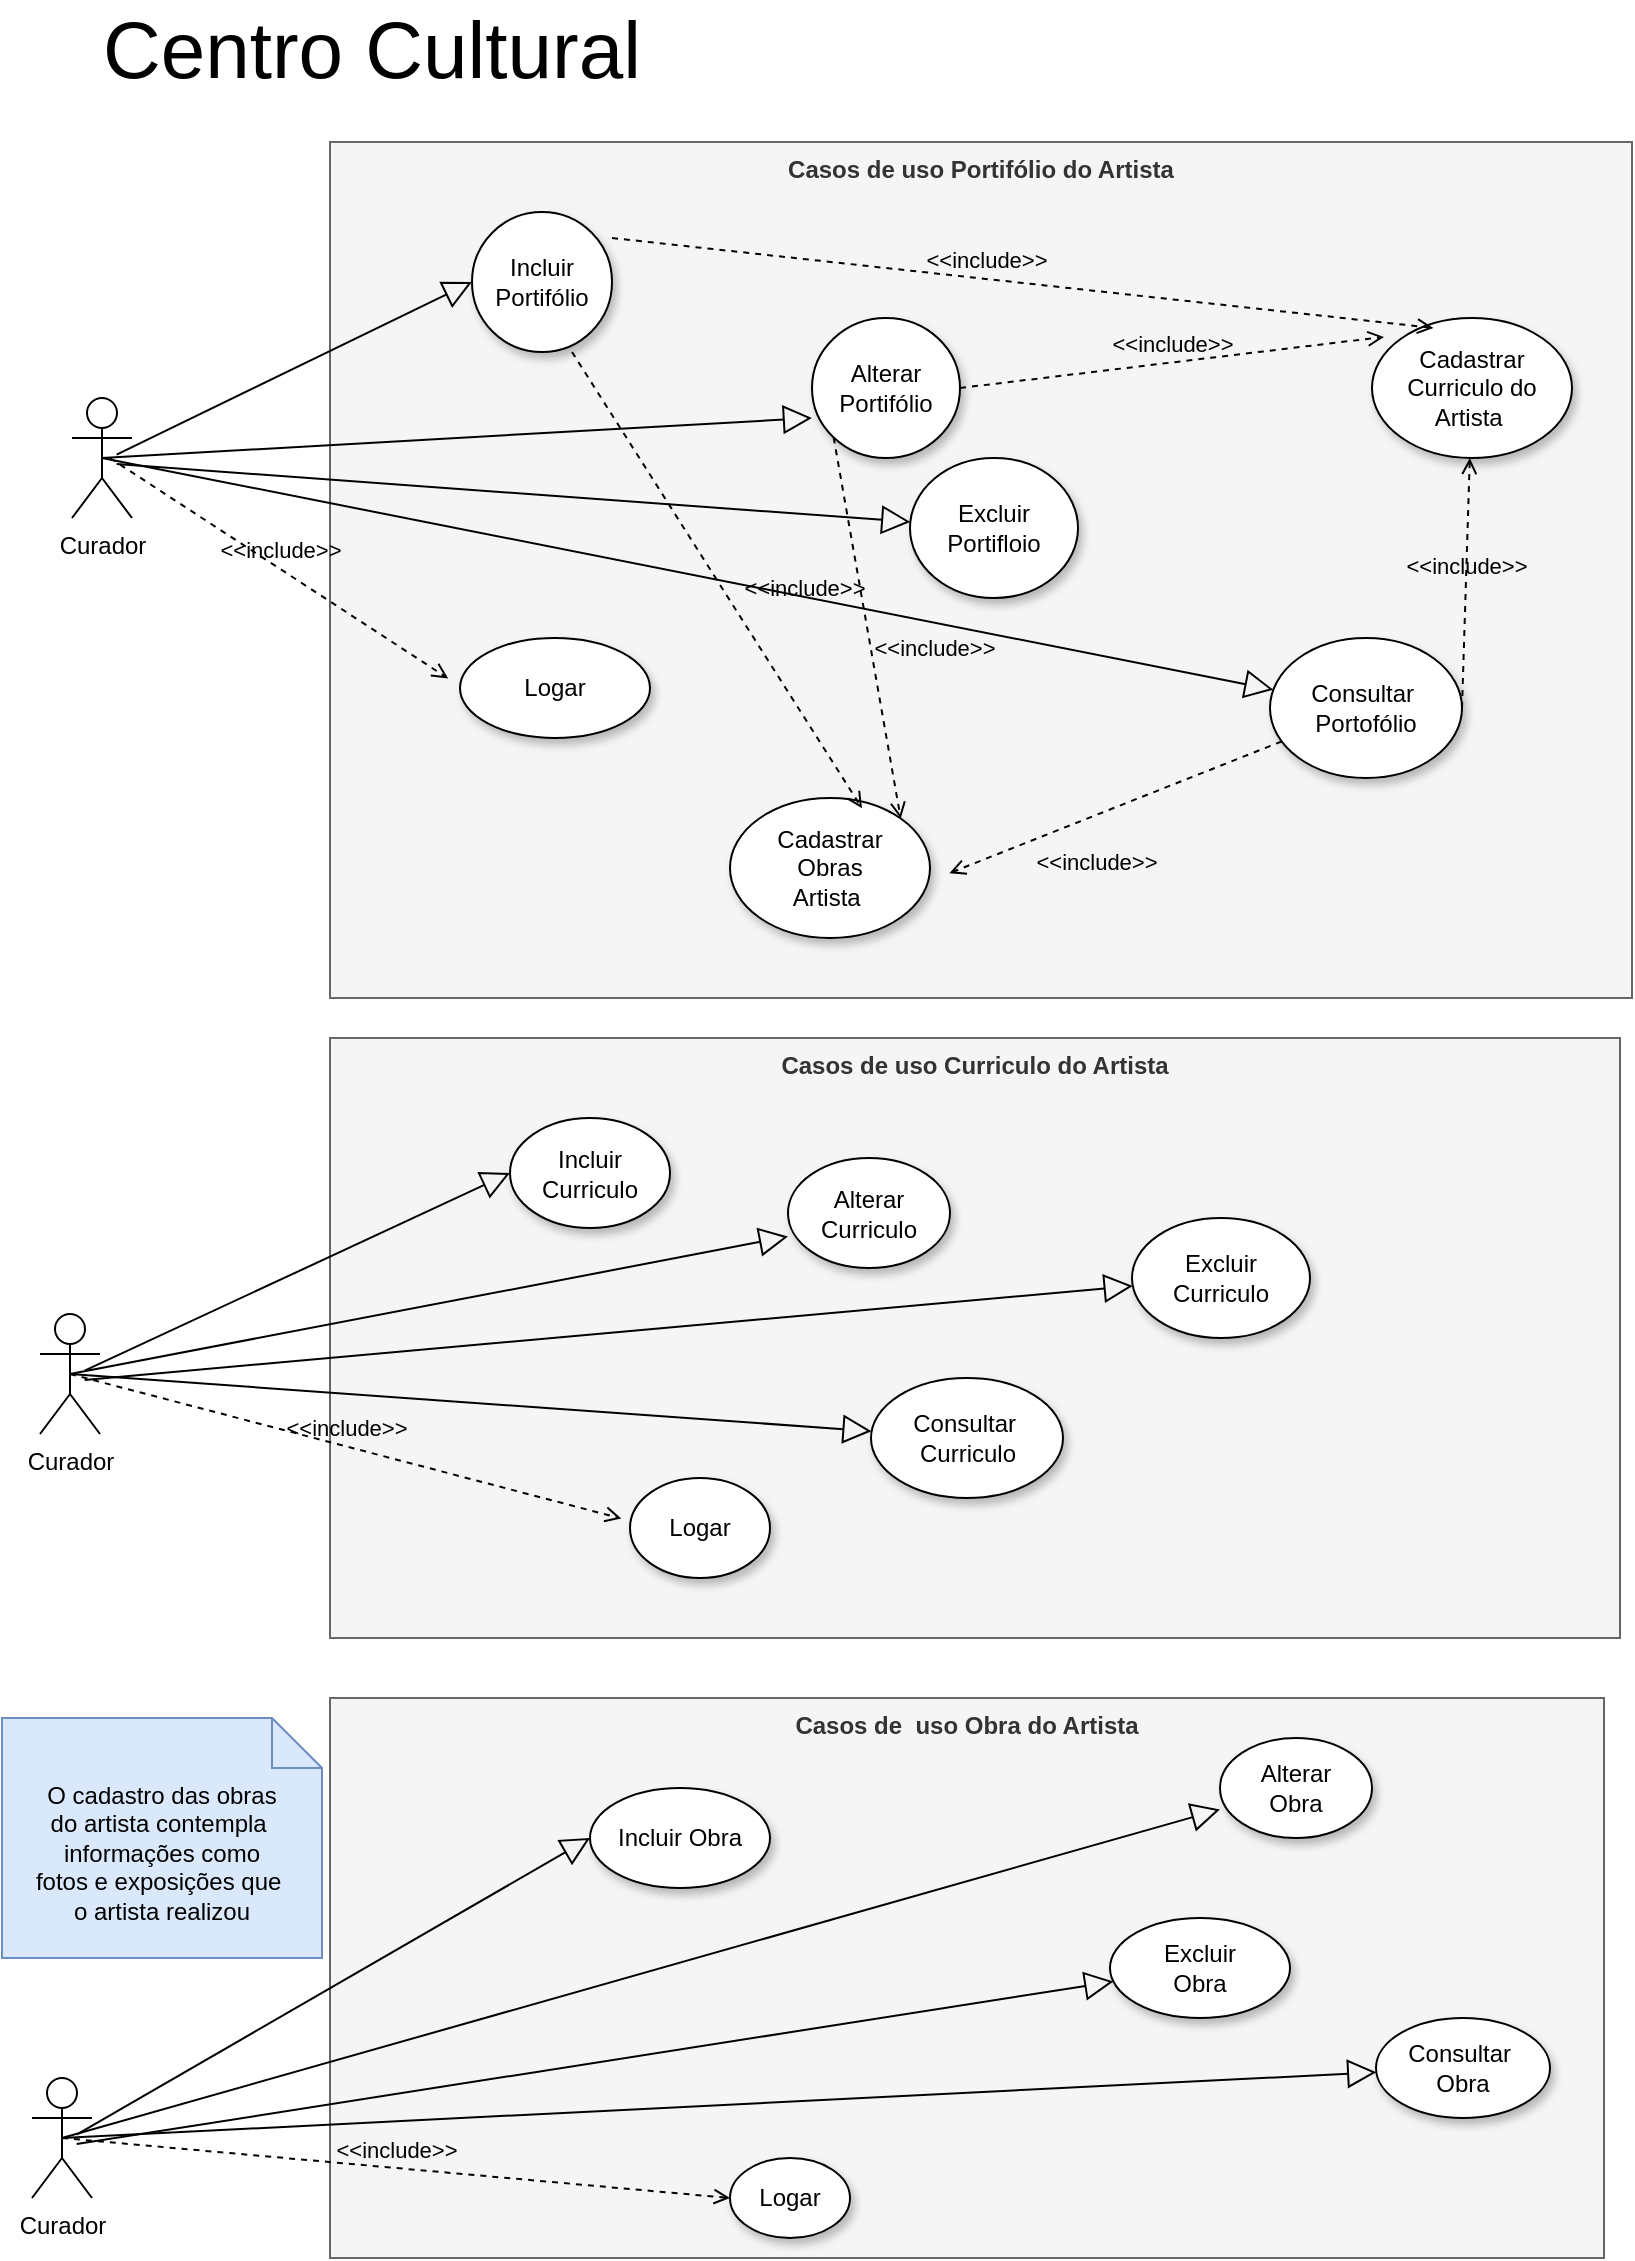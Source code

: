 <mxfile version="21.1.2" type="github">
  <diagram name="Página-1" id="rkHG6nmuOjkpt8-TUzvK">
    <mxGraphModel dx="2713" dy="636" grid="1" gridSize="10" guides="1" tooltips="1" connect="1" arrows="1" fold="1" page="1" pageScale="1" pageWidth="827" pageHeight="1169" math="0" shadow="0">
      <root>
        <mxCell id="0" />
        <mxCell id="1" parent="0" />
        <mxCell id="XnEvQe8ai3ZGjiJY6H-x-5" value="Casos de uso Portifólio do Artista" style="shape=rect;html=1;verticalAlign=top;fontStyle=1;whiteSpace=wrap;align=center;fillColor=#f5f5f5;strokeColor=#666666;fontColor=#333333;" parent="1" vertex="1">
          <mxGeometry x="-1490" y="92" width="651" height="428" as="geometry" />
        </mxCell>
        <mxCell id="XnEvQe8ai3ZGjiJY6H-x-2" value="Incluir Portifólio" style="ellipse;whiteSpace=wrap;html=1;shadow=1;" parent="1" vertex="1">
          <mxGeometry x="-1419" y="127" width="70" height="70" as="geometry" />
        </mxCell>
        <mxCell id="XnEvQe8ai3ZGjiJY6H-x-3" value="Curador" style="shape=umlActor;html=1;verticalLabelPosition=bottom;verticalAlign=top;align=center;" parent="1" vertex="1">
          <mxGeometry x="-1619" y="220" width="30" height="60" as="geometry" />
        </mxCell>
        <mxCell id="XnEvQe8ai3ZGjiJY6H-x-4" value="" style="edgeStyle=none;html=1;endArrow=block;endFill=0;endSize=12;verticalAlign=bottom;rounded=0;entryX=0;entryY=0.5;entryDx=0;entryDy=0;exitX=0.744;exitY=0.472;exitDx=0;exitDy=0;exitPerimeter=0;" parent="1" source="XnEvQe8ai3ZGjiJY6H-x-3" target="XnEvQe8ai3ZGjiJY6H-x-2" edge="1">
          <mxGeometry width="160" relative="1" as="geometry">
            <mxPoint x="-1549" y="227" as="sourcePoint" />
            <mxPoint x="-1389" y="227" as="targetPoint" />
          </mxGeometry>
        </mxCell>
        <mxCell id="XnEvQe8ai3ZGjiJY6H-x-7" value="Alterar Portifólio" style="ellipse;whiteSpace=wrap;html=1;shadow=1;" parent="1" vertex="1">
          <mxGeometry x="-1249" y="180" width="74" height="70" as="geometry" />
        </mxCell>
        <mxCell id="XnEvQe8ai3ZGjiJY6H-x-8" value="Excluir Portifloio" style="ellipse;whiteSpace=wrap;html=1;shadow=1;" parent="1" vertex="1">
          <mxGeometry x="-1200" y="250" width="84" height="70" as="geometry" />
        </mxCell>
        <mxCell id="XnEvQe8ai3ZGjiJY6H-x-13" value="" style="edgeStyle=none;html=1;endArrow=block;endFill=0;endSize=12;verticalAlign=bottom;rounded=0;entryX=0;entryY=0.714;entryDx=0;entryDy=0;entryPerimeter=0;exitX=0.5;exitY=0.5;exitDx=0;exitDy=0;exitPerimeter=0;" parent="1" source="XnEvQe8ai3ZGjiJY6H-x-3" target="XnEvQe8ai3ZGjiJY6H-x-7" edge="1">
          <mxGeometry width="160" relative="1" as="geometry">
            <mxPoint x="-1539" y="306.5" as="sourcePoint" />
            <mxPoint x="-1379" y="306.5" as="targetPoint" />
          </mxGeometry>
        </mxCell>
        <mxCell id="XnEvQe8ai3ZGjiJY6H-x-14" value="" style="edgeStyle=none;html=1;endArrow=block;endFill=0;endSize=12;verticalAlign=bottom;rounded=0;exitX=0.744;exitY=0.55;exitDx=0;exitDy=0;exitPerimeter=0;" parent="1" source="XnEvQe8ai3ZGjiJY6H-x-3" target="XnEvQe8ai3ZGjiJY6H-x-8" edge="1">
          <mxGeometry width="160" relative="1" as="geometry">
            <mxPoint x="-1529" y="376.5" as="sourcePoint" />
            <mxPoint x="-1309" y="337" as="targetPoint" />
          </mxGeometry>
        </mxCell>
        <mxCell id="XnEvQe8ai3ZGjiJY6H-x-19" value="Consultar&amp;nbsp;&lt;br&gt;Portofólio" style="ellipse;whiteSpace=wrap;html=1;shadow=1;" parent="1" vertex="1">
          <mxGeometry x="-1020" y="340" width="96" height="70" as="geometry" />
        </mxCell>
        <mxCell id="XnEvQe8ai3ZGjiJY6H-x-20" value="" style="edgeStyle=none;html=1;endArrow=block;endFill=0;endSize=12;verticalAlign=bottom;rounded=0;exitX=0.5;exitY=0.5;exitDx=0;exitDy=0;exitPerimeter=0;" parent="1" source="XnEvQe8ai3ZGjiJY6H-x-3" target="XnEvQe8ai3ZGjiJY6H-x-19" edge="1">
          <mxGeometry width="160" relative="1" as="geometry">
            <mxPoint x="-1589" y="317" as="sourcePoint" />
            <mxPoint x="-1269" y="332" as="targetPoint" />
          </mxGeometry>
        </mxCell>
        <mxCell id="nVL4J-MFMbPPPKdqbXxZ-2" value="&lt;font style=&quot;font-size: 40px;&quot;&gt;Centro Cultural&lt;/font&gt;" style="text;html=1;strokeColor=none;fillColor=none;align=center;verticalAlign=middle;whiteSpace=wrap;rounded=0;" parent="1" vertex="1">
          <mxGeometry x="-1609" y="30" width="280" height="30" as="geometry" />
        </mxCell>
        <mxCell id="ASfWBYzMuZ3_pJoTGtA6-3" value="Casos de uso Curriculo do Artista" style="shape=rect;html=1;verticalAlign=top;fontStyle=1;whiteSpace=wrap;align=center;fillColor=#f5f5f5;fontColor=#333333;strokeColor=#666666;" parent="1" vertex="1">
          <mxGeometry x="-1490" y="540" width="645" height="300" as="geometry" />
        </mxCell>
        <mxCell id="ASfWBYzMuZ3_pJoTGtA6-4" value="Incluir Curriculo" style="ellipse;whiteSpace=wrap;html=1;shadow=1;" parent="1" vertex="1">
          <mxGeometry x="-1400" y="580" width="80" height="55" as="geometry" />
        </mxCell>
        <mxCell id="ASfWBYzMuZ3_pJoTGtA6-5" value="Curador" style="shape=umlActor;html=1;verticalLabelPosition=bottom;verticalAlign=top;align=center;" parent="1" vertex="1">
          <mxGeometry x="-1635" y="678" width="30" height="60" as="geometry" />
        </mxCell>
        <mxCell id="ASfWBYzMuZ3_pJoTGtA6-6" value="" style="edgeStyle=none;html=1;endArrow=block;endFill=0;endSize=12;verticalAlign=bottom;rounded=0;entryX=0;entryY=0.5;entryDx=0;entryDy=0;exitX=0.744;exitY=0.472;exitDx=0;exitDy=0;exitPerimeter=0;" parent="1" source="ASfWBYzMuZ3_pJoTGtA6-5" target="ASfWBYzMuZ3_pJoTGtA6-4" edge="1">
          <mxGeometry width="160" relative="1" as="geometry">
            <mxPoint x="-1565" y="685" as="sourcePoint" />
            <mxPoint x="-1405" y="685" as="targetPoint" />
          </mxGeometry>
        </mxCell>
        <mxCell id="ASfWBYzMuZ3_pJoTGtA6-7" value="Alterar Curriculo" style="ellipse;whiteSpace=wrap;html=1;shadow=1;" parent="1" vertex="1">
          <mxGeometry x="-1261" y="600" width="81" height="55" as="geometry" />
        </mxCell>
        <mxCell id="ASfWBYzMuZ3_pJoTGtA6-8" value="Excluir Curriculo" style="ellipse;whiteSpace=wrap;html=1;shadow=1;" parent="1" vertex="1">
          <mxGeometry x="-1089" y="630" width="89" height="60" as="geometry" />
        </mxCell>
        <mxCell id="ASfWBYzMuZ3_pJoTGtA6-9" value="" style="edgeStyle=none;html=1;endArrow=block;endFill=0;endSize=12;verticalAlign=bottom;rounded=0;entryX=0;entryY=0.714;entryDx=0;entryDy=0;entryPerimeter=0;exitX=0.5;exitY=0.5;exitDx=0;exitDy=0;exitPerimeter=0;" parent="1" source="ASfWBYzMuZ3_pJoTGtA6-5" target="ASfWBYzMuZ3_pJoTGtA6-7" edge="1">
          <mxGeometry width="160" relative="1" as="geometry">
            <mxPoint x="-1555" y="764.5" as="sourcePoint" />
            <mxPoint x="-1395" y="764.5" as="targetPoint" />
          </mxGeometry>
        </mxCell>
        <mxCell id="ASfWBYzMuZ3_pJoTGtA6-10" value="" style="edgeStyle=none;html=1;endArrow=block;endFill=0;endSize=12;verticalAlign=bottom;rounded=0;exitX=0.744;exitY=0.55;exitDx=0;exitDy=0;exitPerimeter=0;" parent="1" source="ASfWBYzMuZ3_pJoTGtA6-5" target="ASfWBYzMuZ3_pJoTGtA6-8" edge="1">
          <mxGeometry width="160" relative="1" as="geometry">
            <mxPoint x="-1545" y="834.5" as="sourcePoint" />
            <mxPoint x="-1325" y="795" as="targetPoint" />
          </mxGeometry>
        </mxCell>
        <mxCell id="ASfWBYzMuZ3_pJoTGtA6-11" value="Consultar&amp;nbsp;&lt;br&gt;Curriculo" style="ellipse;whiteSpace=wrap;html=1;shadow=1;" parent="1" vertex="1">
          <mxGeometry x="-1219.5" y="710" width="96" height="60" as="geometry" />
        </mxCell>
        <mxCell id="ASfWBYzMuZ3_pJoTGtA6-12" value="" style="edgeStyle=none;html=1;endArrow=block;endFill=0;endSize=12;verticalAlign=bottom;rounded=0;exitX=0.5;exitY=0.5;exitDx=0;exitDy=0;exitPerimeter=0;" parent="1" source="ASfWBYzMuZ3_pJoTGtA6-5" target="ASfWBYzMuZ3_pJoTGtA6-11" edge="1">
          <mxGeometry width="160" relative="1" as="geometry">
            <mxPoint x="-1605" y="775" as="sourcePoint" />
            <mxPoint x="-1285" y="790" as="targetPoint" />
          </mxGeometry>
        </mxCell>
        <mxCell id="ASfWBYzMuZ3_pJoTGtA6-13" value="Cadastrar Curriculo do Artista&amp;nbsp;" style="ellipse;whiteSpace=wrap;html=1;shadow=1;" parent="1" vertex="1">
          <mxGeometry x="-969" y="180" width="100" height="70" as="geometry" />
        </mxCell>
        <mxCell id="ASfWBYzMuZ3_pJoTGtA6-15" value="&amp;lt;&amp;lt;include&amp;gt;&amp;gt;" style="edgeStyle=none;html=1;endArrow=open;verticalAlign=bottom;dashed=1;labelBackgroundColor=none;rounded=0;exitX=1;exitY=0.5;exitDx=0;exitDy=0;" parent="1" source="XnEvQe8ai3ZGjiJY6H-x-19" target="ASfWBYzMuZ3_pJoTGtA6-13" edge="1">
          <mxGeometry width="160" relative="1" as="geometry">
            <mxPoint x="-1279" y="350" as="sourcePoint" />
            <mxPoint x="-1119" y="350" as="targetPoint" />
          </mxGeometry>
        </mxCell>
        <mxCell id="ASfWBYzMuZ3_pJoTGtA6-16" value="&amp;lt;&amp;lt;include&amp;gt;&amp;gt;" style="edgeStyle=none;html=1;endArrow=open;verticalAlign=bottom;dashed=1;labelBackgroundColor=none;rounded=0;entryX=0.307;entryY=0.071;entryDx=0;entryDy=0;entryPerimeter=0;" parent="1" target="ASfWBYzMuZ3_pJoTGtA6-13" edge="1">
          <mxGeometry x="-0.087" y="1" width="160" relative="1" as="geometry">
            <mxPoint x="-1349" y="140" as="sourcePoint" />
            <mxPoint x="-1109" y="200" as="targetPoint" />
            <mxPoint as="offset" />
          </mxGeometry>
        </mxCell>
        <mxCell id="ASfWBYzMuZ3_pJoTGtA6-17" value="&amp;lt;&amp;lt;include&amp;gt;&amp;gt;" style="edgeStyle=none;html=1;endArrow=open;verticalAlign=bottom;dashed=1;labelBackgroundColor=none;rounded=0;entryX=0.06;entryY=0.135;entryDx=0;entryDy=0;entryPerimeter=0;exitX=1;exitY=0.5;exitDx=0;exitDy=0;" parent="1" source="XnEvQe8ai3ZGjiJY6H-x-7" target="ASfWBYzMuZ3_pJoTGtA6-13" edge="1">
          <mxGeometry width="160" relative="1" as="geometry">
            <mxPoint x="-1249" y="190" as="sourcePoint" />
            <mxPoint x="-1089" y="190" as="targetPoint" />
          </mxGeometry>
        </mxCell>
        <mxCell id="ASfWBYzMuZ3_pJoTGtA6-18" value="Casos de&amp;nbsp; uso Obra do Artista" style="shape=rect;html=1;verticalAlign=top;fontStyle=1;whiteSpace=wrap;align=center;fillColor=#f5f5f5;fontColor=#333333;strokeColor=#666666;" parent="1" vertex="1">
          <mxGeometry x="-1490" y="870" width="637" height="280" as="geometry" />
        </mxCell>
        <mxCell id="ASfWBYzMuZ3_pJoTGtA6-19" value="Incluir Obra" style="ellipse;whiteSpace=wrap;html=1;shadow=1;" parent="1" vertex="1">
          <mxGeometry x="-1360" y="915" width="90" height="50" as="geometry" />
        </mxCell>
        <mxCell id="ASfWBYzMuZ3_pJoTGtA6-20" value="Curador" style="shape=umlActor;html=1;verticalLabelPosition=bottom;verticalAlign=top;align=center;" parent="1" vertex="1">
          <mxGeometry x="-1639" y="1060" width="30" height="60" as="geometry" />
        </mxCell>
        <mxCell id="ASfWBYzMuZ3_pJoTGtA6-21" value="" style="edgeStyle=none;html=1;endArrow=block;endFill=0;endSize=12;verticalAlign=bottom;rounded=0;entryX=0;entryY=0.5;entryDx=0;entryDy=0;exitX=0.744;exitY=0.472;exitDx=0;exitDy=0;exitPerimeter=0;" parent="1" source="ASfWBYzMuZ3_pJoTGtA6-20" target="ASfWBYzMuZ3_pJoTGtA6-19" edge="1">
          <mxGeometry width="160" relative="1" as="geometry">
            <mxPoint x="-1559" y="975" as="sourcePoint" />
            <mxPoint x="-1399" y="975" as="targetPoint" />
          </mxGeometry>
        </mxCell>
        <mxCell id="ASfWBYzMuZ3_pJoTGtA6-22" value="Alterar&lt;br&gt;Obra" style="ellipse;whiteSpace=wrap;html=1;shadow=1;" parent="1" vertex="1">
          <mxGeometry x="-1045" y="890" width="76" height="50" as="geometry" />
        </mxCell>
        <mxCell id="ASfWBYzMuZ3_pJoTGtA6-23" value="Excluir &lt;br&gt;Obra" style="ellipse;whiteSpace=wrap;html=1;shadow=1;" parent="1" vertex="1">
          <mxGeometry x="-1100" y="980" width="90" height="50" as="geometry" />
        </mxCell>
        <mxCell id="ASfWBYzMuZ3_pJoTGtA6-24" value="" style="edgeStyle=none;html=1;endArrow=block;endFill=0;endSize=12;verticalAlign=bottom;rounded=0;entryX=0;entryY=0.714;entryDx=0;entryDy=0;entryPerimeter=0;exitX=0.5;exitY=0.5;exitDx=0;exitDy=0;exitPerimeter=0;" parent="1" source="ASfWBYzMuZ3_pJoTGtA6-20" target="ASfWBYzMuZ3_pJoTGtA6-22" edge="1">
          <mxGeometry width="160" relative="1" as="geometry">
            <mxPoint x="-1549" y="1054.5" as="sourcePoint" />
            <mxPoint x="-1389" y="1054.5" as="targetPoint" />
          </mxGeometry>
        </mxCell>
        <mxCell id="ASfWBYzMuZ3_pJoTGtA6-25" value="" style="edgeStyle=none;html=1;endArrow=block;endFill=0;endSize=12;verticalAlign=bottom;rounded=0;exitX=0.744;exitY=0.55;exitDx=0;exitDy=0;exitPerimeter=0;" parent="1" source="ASfWBYzMuZ3_pJoTGtA6-20" target="ASfWBYzMuZ3_pJoTGtA6-23" edge="1">
          <mxGeometry width="160" relative="1" as="geometry">
            <mxPoint x="-1539" y="1124.5" as="sourcePoint" />
            <mxPoint x="-1319" y="1085" as="targetPoint" />
          </mxGeometry>
        </mxCell>
        <mxCell id="ASfWBYzMuZ3_pJoTGtA6-26" value="Consultar&amp;nbsp;&lt;br&gt;Obra" style="ellipse;whiteSpace=wrap;html=1;shadow=1;" parent="1" vertex="1">
          <mxGeometry x="-967" y="1030" width="87" height="50" as="geometry" />
        </mxCell>
        <mxCell id="ASfWBYzMuZ3_pJoTGtA6-27" value="" style="edgeStyle=none;html=1;endArrow=block;endFill=0;endSize=12;verticalAlign=bottom;rounded=0;exitX=0.5;exitY=0.5;exitDx=0;exitDy=0;exitPerimeter=0;" parent="1" source="ASfWBYzMuZ3_pJoTGtA6-20" target="ASfWBYzMuZ3_pJoTGtA6-26" edge="1">
          <mxGeometry width="160" relative="1" as="geometry">
            <mxPoint x="-1599" y="1065" as="sourcePoint" />
            <mxPoint x="-1279" y="1080" as="targetPoint" />
          </mxGeometry>
        </mxCell>
        <mxCell id="ASfWBYzMuZ3_pJoTGtA6-31" value="O cadastro das obras&lt;br&gt;do artista contempla&amp;nbsp;&lt;br&gt;informações como&lt;br&gt;fotos e exposições que&amp;nbsp;&lt;br&gt;o artista realizou" style="shape=note2;boundedLbl=1;whiteSpace=wrap;html=1;size=25;verticalAlign=top;align=center;fillColor=#dae8fc;strokeColor=#6c8ebf;" parent="1" vertex="1">
          <mxGeometry x="-1654" y="880" width="160" height="120" as="geometry" />
        </mxCell>
        <mxCell id="ASfWBYzMuZ3_pJoTGtA6-32" value="Cadastrar &lt;br&gt;Obras &lt;br&gt;Artista&amp;nbsp;" style="ellipse;whiteSpace=wrap;html=1;shadow=1;" parent="1" vertex="1">
          <mxGeometry x="-1290" y="420" width="100" height="70" as="geometry" />
        </mxCell>
        <mxCell id="ASfWBYzMuZ3_pJoTGtA6-33" value="&amp;lt;&amp;lt;include&amp;gt;&amp;gt;" style="edgeStyle=none;html=1;endArrow=open;verticalAlign=bottom;dashed=1;labelBackgroundColor=none;rounded=0;entryX=1.097;entryY=0.537;entryDx=0;entryDy=0;entryPerimeter=0;" parent="1" source="XnEvQe8ai3ZGjiJY6H-x-19" target="ASfWBYzMuZ3_pJoTGtA6-32" edge="1">
          <mxGeometry x="0.25" y="30" width="160" relative="1" as="geometry">
            <mxPoint x="-1000" y="410" as="sourcePoint" />
            <mxPoint x="-1079" y="400" as="targetPoint" />
            <mxPoint as="offset" />
          </mxGeometry>
        </mxCell>
        <mxCell id="ASfWBYzMuZ3_pJoTGtA6-35" value="&amp;lt;&amp;lt;include&amp;gt;&amp;gt;" style="edgeStyle=none;html=1;endArrow=open;verticalAlign=bottom;dashed=1;labelBackgroundColor=none;rounded=0;entryX=1;entryY=0;entryDx=0;entryDy=0;exitX=0;exitY=1;exitDx=0;exitDy=0;" parent="1" source="XnEvQe8ai3ZGjiJY6H-x-7" target="ASfWBYzMuZ3_pJoTGtA6-32" edge="1">
          <mxGeometry x="0.25" y="30" width="160" relative="1" as="geometry">
            <mxPoint x="-1269" y="250" as="sourcePoint" />
            <mxPoint x="-1439" y="323" as="targetPoint" />
            <mxPoint as="offset" />
          </mxGeometry>
        </mxCell>
        <mxCell id="ASfWBYzMuZ3_pJoTGtA6-36" value="&amp;lt;&amp;lt;include&amp;gt;&amp;gt;" style="edgeStyle=none;html=1;endArrow=open;verticalAlign=bottom;dashed=1;labelBackgroundColor=none;rounded=0;exitX=0;exitY=1;exitDx=0;exitDy=0;entryX=0.66;entryY=0.073;entryDx=0;entryDy=0;entryPerimeter=0;" parent="1" edge="1" target="ASfWBYzMuZ3_pJoTGtA6-32">
          <mxGeometry x="0.25" y="30" width="160" relative="1" as="geometry">
            <mxPoint x="-1369" y="197" as="sourcePoint" />
            <mxPoint x="-1389" y="360" as="targetPoint" />
            <mxPoint as="offset" />
          </mxGeometry>
        </mxCell>
        <mxCell id="3tUGsa792b6qpTHUfkvz-1" value="Logar" style="ellipse;whiteSpace=wrap;html=1;shadow=1;" vertex="1" parent="1">
          <mxGeometry x="-1340" y="760" width="70" height="50" as="geometry" />
        </mxCell>
        <mxCell id="3tUGsa792b6qpTHUfkvz-2" value="&amp;lt;&amp;lt;include&amp;gt;&amp;gt;" style="edgeStyle=none;html=1;endArrow=open;verticalAlign=bottom;dashed=1;labelBackgroundColor=none;rounded=0;exitX=0.5;exitY=0.5;exitDx=0;exitDy=0;exitPerimeter=0;entryX=-0.062;entryY=0.405;entryDx=0;entryDy=0;entryPerimeter=0;" edge="1" parent="1" source="ASfWBYzMuZ3_pJoTGtA6-5" target="3tUGsa792b6qpTHUfkvz-1">
          <mxGeometry width="160" relative="1" as="geometry">
            <mxPoint x="-1585" y="760" as="sourcePoint" />
            <mxPoint x="-1425" y="760" as="targetPoint" />
          </mxGeometry>
        </mxCell>
        <mxCell id="3tUGsa792b6qpTHUfkvz-3" value="Logar" style="ellipse;whiteSpace=wrap;html=1;shadow=1;" vertex="1" parent="1">
          <mxGeometry x="-1290" y="1100" width="60" height="40" as="geometry" />
        </mxCell>
        <mxCell id="3tUGsa792b6qpTHUfkvz-4" value="&amp;lt;&amp;lt;include&amp;gt;&amp;gt;" style="edgeStyle=none;html=1;endArrow=open;verticalAlign=bottom;dashed=1;labelBackgroundColor=none;rounded=0;exitX=0.5;exitY=0.5;exitDx=0;exitDy=0;exitPerimeter=0;entryX=0;entryY=0.5;entryDx=0;entryDy=0;" edge="1" parent="1" source="ASfWBYzMuZ3_pJoTGtA6-20" target="3tUGsa792b6qpTHUfkvz-3">
          <mxGeometry width="160" relative="1" as="geometry">
            <mxPoint x="-1464" y="1080" as="sourcePoint" />
            <mxPoint x="-1304" y="1080" as="targetPoint" />
          </mxGeometry>
        </mxCell>
        <mxCell id="3tUGsa792b6qpTHUfkvz-5" value="Logar" style="ellipse;whiteSpace=wrap;html=1;shadow=1;" vertex="1" parent="1">
          <mxGeometry x="-1425" y="340" width="95" height="50" as="geometry" />
        </mxCell>
        <mxCell id="3tUGsa792b6qpTHUfkvz-6" value="&amp;lt;&amp;lt;include&amp;gt;&amp;gt;" style="edgeStyle=none;html=1;endArrow=open;verticalAlign=bottom;dashed=1;labelBackgroundColor=none;rounded=0;entryX=-0.062;entryY=0.405;entryDx=0;entryDy=0;entryPerimeter=0;" edge="1" parent="1" target="3tUGsa792b6qpTHUfkvz-5">
          <mxGeometry width="160" relative="1" as="geometry">
            <mxPoint x="-1600" y="250" as="sourcePoint" />
            <mxPoint x="-1535" y="432" as="targetPoint" />
          </mxGeometry>
        </mxCell>
      </root>
    </mxGraphModel>
  </diagram>
</mxfile>
